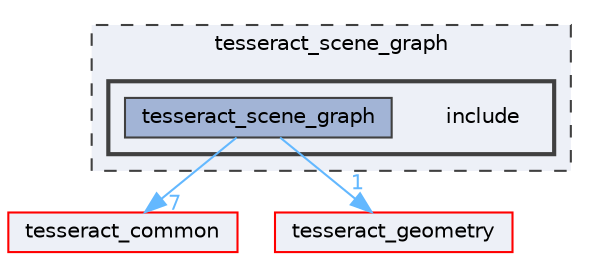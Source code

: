 digraph "tesseract_scene_graph/include"
{
 // LATEX_PDF_SIZE
  bgcolor="transparent";
  edge [fontname=Helvetica,fontsize=10,labelfontname=Helvetica,labelfontsize=10];
  node [fontname=Helvetica,fontsize=10,shape=box,height=0.2,width=0.4];
  compound=true
  subgraph clusterdir_80ecf6fe8b2ccd2d6af6fe314205f076 {
    graph [ bgcolor="#edf0f7", pencolor="grey25", label="tesseract_scene_graph", fontname=Helvetica,fontsize=10 style="filled,dashed", URL="dir_80ecf6fe8b2ccd2d6af6fe314205f076.html",tooltip=""]
  subgraph clusterdir_8661b538d50f203c2b5cffbb39cc534e {
    graph [ bgcolor="#edf0f7", pencolor="grey25", label="", fontname=Helvetica,fontsize=10 style="filled,bold", URL="dir_8661b538d50f203c2b5cffbb39cc534e.html",tooltip=""]
    dir_8661b538d50f203c2b5cffbb39cc534e [shape=plaintext, label="include"];
  dir_6839e4a50e6621ba92f456c993d977d3 [label="tesseract_scene_graph", fillcolor="#a2b4d6", color="grey25", style="filled", URL="dir_6839e4a50e6621ba92f456c993d977d3.html",tooltip=""];
  }
  }
  dir_8430b83f3af685b4c96d298a32e9aa37 [label="tesseract_common", fillcolor="#edf0f7", color="red", style="filled", URL="dir_8430b83f3af685b4c96d298a32e9aa37.html",tooltip=""];
  dir_48d618810f42ebb74ce6e28217206bba [label="tesseract_geometry", fillcolor="#edf0f7", color="red", style="filled", URL="dir_48d618810f42ebb74ce6e28217206bba.html",tooltip=""];
  dir_6839e4a50e6621ba92f456c993d977d3->dir_48d618810f42ebb74ce6e28217206bba [headlabel="1", labeldistance=1.5 headhref="dir_000088_000079.html" color="steelblue1" fontcolor="steelblue1"];
  dir_6839e4a50e6621ba92f456c993d977d3->dir_8430b83f3af685b4c96d298a32e9aa37 [headlabel="7", labeldistance=1.5 headhref="dir_000088_000075.html" color="steelblue1" fontcolor="steelblue1"];
}
